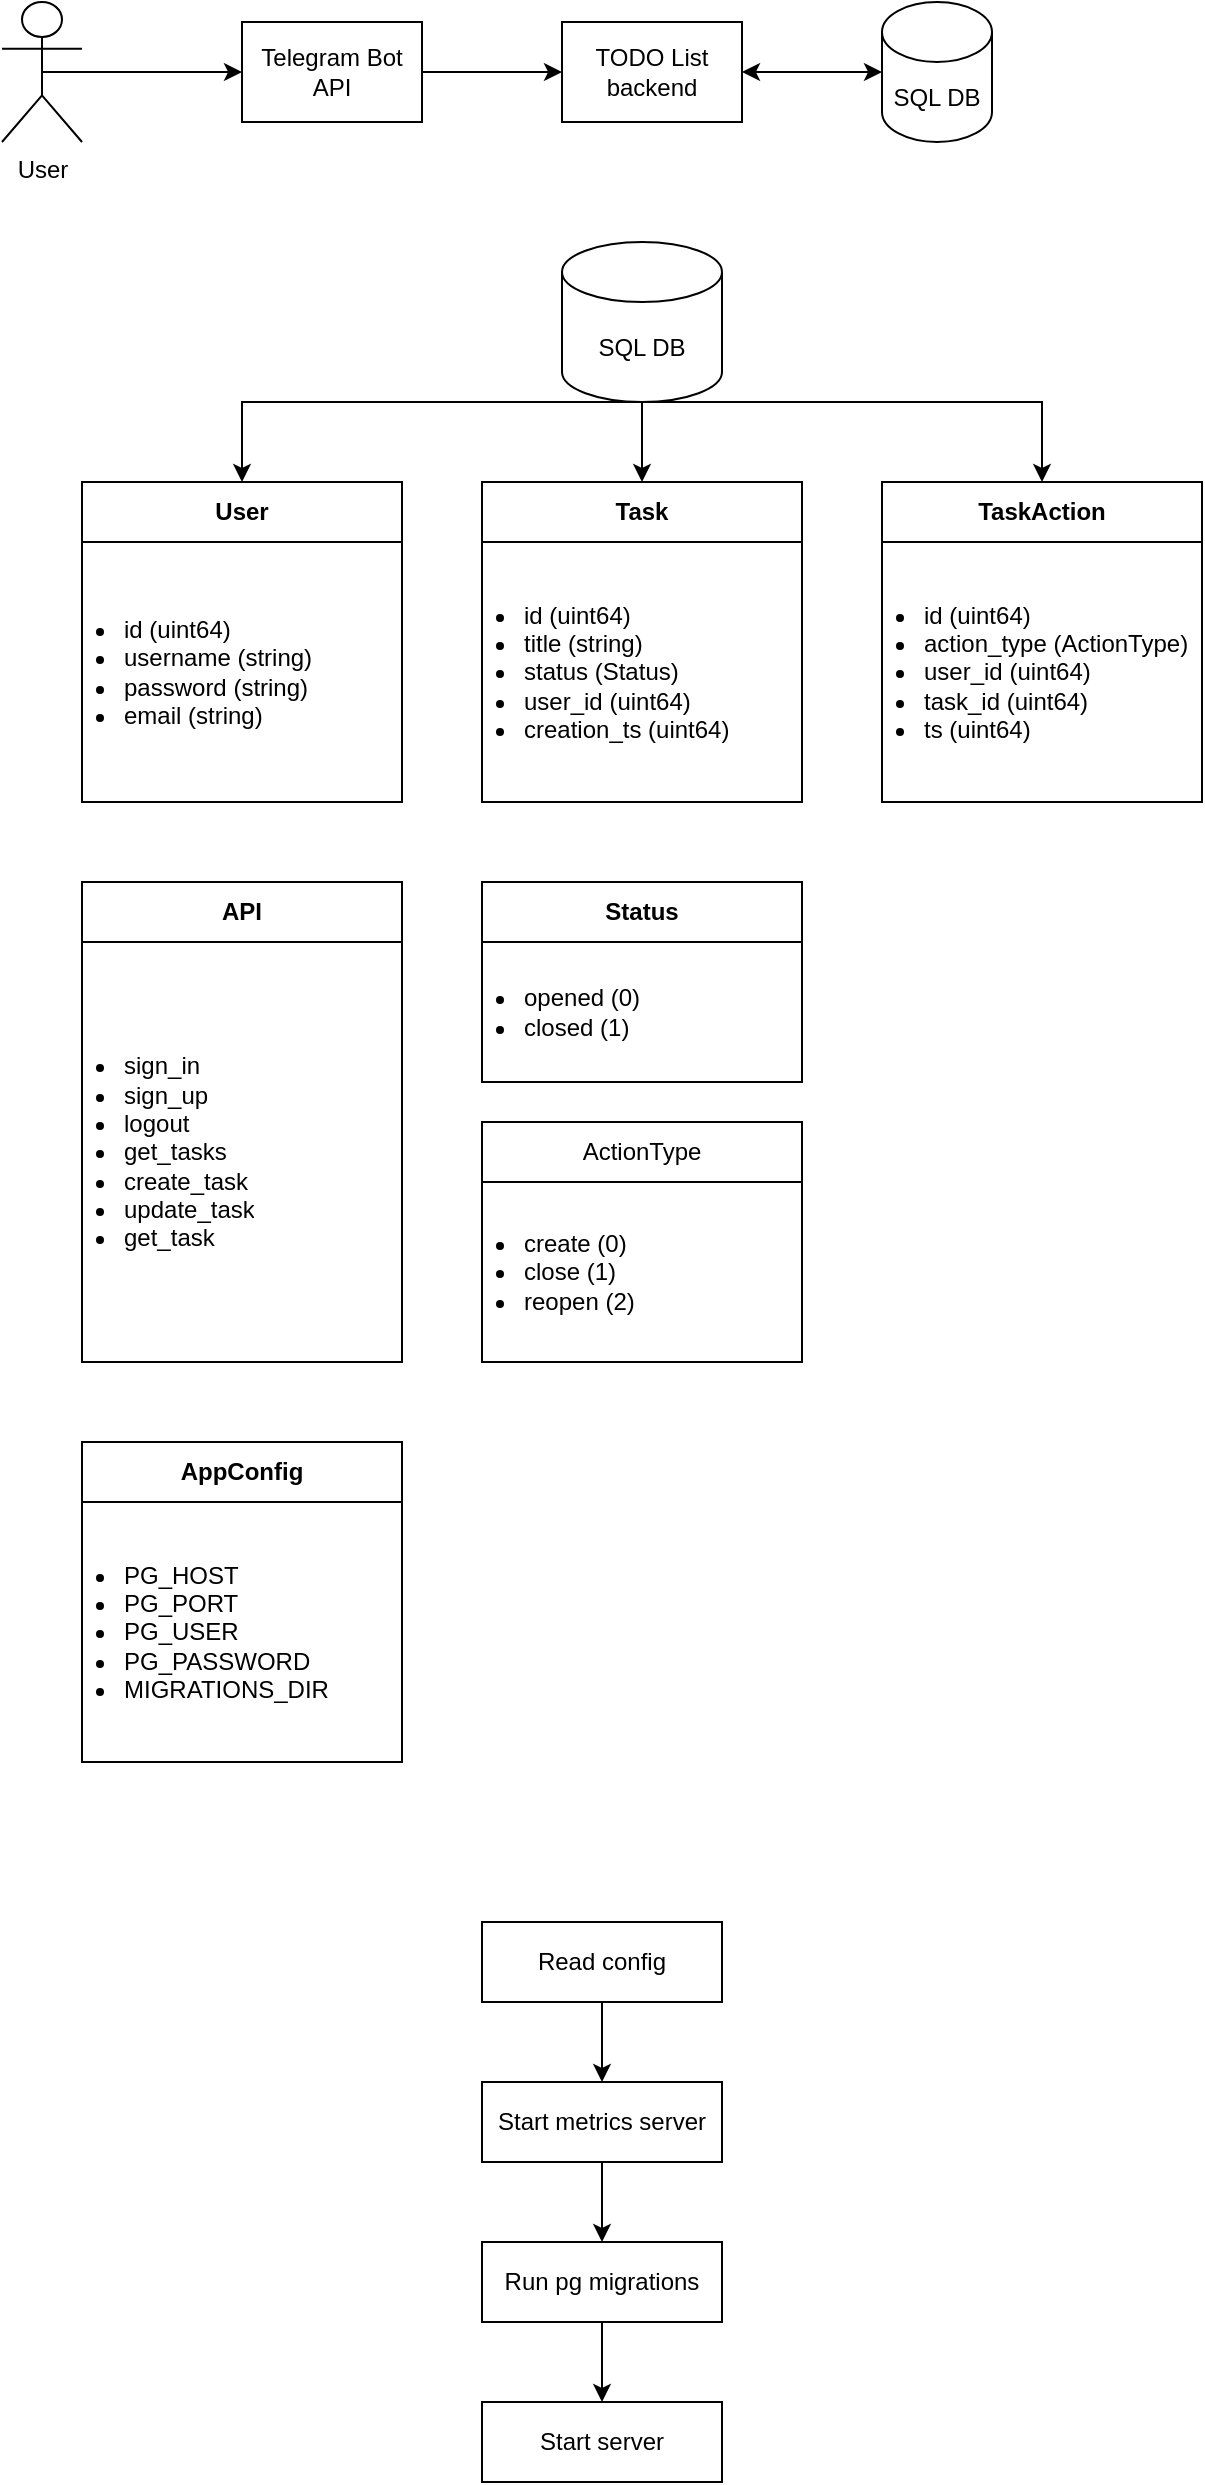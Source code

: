 <mxfile>
    <diagram name="Page-1" id="DJ6BKbwurpMSxT_SNm8M">
        <mxGraphModel dx="1680" dy="953" grid="1" gridSize="10" guides="1" tooltips="1" connect="1" arrows="1" fold="1" page="1" pageScale="1" pageWidth="850" pageHeight="1100" math="0" shadow="0">
            <root>
                <mxCell id="0"/>
                <mxCell id="1" parent="0"/>
                <mxCell id="Fuuw-LEFtnRcxWhnYX9C-4" value="&lt;b&gt;User&lt;/b&gt;" style="swimlane;fontStyle=0;childLayout=stackLayout;horizontal=1;startSize=30;horizontalStack=0;resizeParent=1;resizeParentMax=0;resizeLast=0;collapsible=1;marginBottom=0;whiteSpace=wrap;html=1;" parent="1" vertex="1">
                    <mxGeometry x="120" y="280" width="160" height="160" as="geometry"/>
                </mxCell>
                <mxCell id="Fuuw-LEFtnRcxWhnYX9C-7" value="&lt;ul style=&quot;padding-left: 15px; padding-bottom: 0px;&quot;&gt;&lt;li&gt;id (uint64)&lt;/li&gt;&lt;li&gt;username (string)&lt;/li&gt;&lt;li&gt;password (string)&lt;/li&gt;&lt;li&gt;email (string)&lt;/li&gt;&lt;/ul&gt;" style="text;strokeColor=none;fillColor=none;align=left;verticalAlign=middle;spacingLeft=4;spacingRight=4;overflow=hidden;points=[[0,0.5],[1,0.5]];portConstraint=eastwest;rotatable=0;whiteSpace=wrap;html=1;" parent="Fuuw-LEFtnRcxWhnYX9C-4" vertex="1">
                    <mxGeometry y="30" width="160" height="130" as="geometry"/>
                </mxCell>
                <mxCell id="Fuuw-LEFtnRcxWhnYX9C-8" value="&lt;b&gt;Task&lt;/b&gt;" style="swimlane;fontStyle=0;childLayout=stackLayout;horizontal=1;startSize=30;horizontalStack=0;resizeParent=1;resizeParentMax=0;resizeLast=0;collapsible=1;marginBottom=0;whiteSpace=wrap;html=1;" parent="1" vertex="1">
                    <mxGeometry x="320" y="280" width="160" height="160" as="geometry"/>
                </mxCell>
                <mxCell id="Fuuw-LEFtnRcxWhnYX9C-9" value="&lt;ul style=&quot;padding-left: 15px; padding-bottom: 0px;&quot;&gt;&lt;li&gt;id (uint64)&lt;/li&gt;&lt;li&gt;title (string)&lt;/li&gt;&lt;li&gt;status (Status)&lt;/li&gt;&lt;li&gt;user_id (uint64)&lt;/li&gt;&lt;li&gt;creation_ts (uint64)&lt;/li&gt;&lt;/ul&gt;" style="text;strokeColor=none;fillColor=none;align=left;verticalAlign=middle;spacingLeft=4;spacingRight=4;overflow=hidden;points=[[0,0.5],[1,0.5]];portConstraint=eastwest;rotatable=0;whiteSpace=wrap;html=1;" parent="Fuuw-LEFtnRcxWhnYX9C-8" vertex="1">
                    <mxGeometry y="30" width="160" height="130" as="geometry"/>
                </mxCell>
                <mxCell id="Fuuw-LEFtnRcxWhnYX9C-10" value="SQL DB" style="shape=cylinder3;whiteSpace=wrap;html=1;boundedLbl=1;backgroundOutline=1;size=15;" parent="1" vertex="1">
                    <mxGeometry x="360" y="160" width="80" height="80" as="geometry"/>
                </mxCell>
                <mxCell id="Fuuw-LEFtnRcxWhnYX9C-11" value="" style="endArrow=classic;html=1;rounded=0;exitX=0.5;exitY=1;exitDx=0;exitDy=0;exitPerimeter=0;entryX=0.5;entryY=0;entryDx=0;entryDy=0;" parent="1" source="Fuuw-LEFtnRcxWhnYX9C-10" target="Fuuw-LEFtnRcxWhnYX9C-4" edge="1">
                    <mxGeometry width="50" height="50" relative="1" as="geometry">
                        <mxPoint x="540" y="330" as="sourcePoint"/>
                        <mxPoint x="240" y="280" as="targetPoint"/>
                        <Array as="points">
                            <mxPoint x="200" y="240"/>
                        </Array>
                    </mxGeometry>
                </mxCell>
                <mxCell id="Fuuw-LEFtnRcxWhnYX9C-13" value="" style="endArrow=classic;html=1;rounded=0;" parent="1" edge="1">
                    <mxGeometry width="50" height="50" relative="1" as="geometry">
                        <mxPoint x="400" y="240" as="sourcePoint"/>
                        <mxPoint x="400" y="280" as="targetPoint"/>
                        <Array as="points"/>
                    </mxGeometry>
                </mxCell>
                <mxCell id="Fuuw-LEFtnRcxWhnYX9C-15" value="" style="endArrow=classic;html=1;rounded=0;entryX=0.5;entryY=0;entryDx=0;entryDy=0;" parent="1" target="Fuuw-LEFtnRcxWhnYX9C-19" edge="1">
                    <mxGeometry width="50" height="50" relative="1" as="geometry">
                        <mxPoint x="400" y="240" as="sourcePoint"/>
                        <mxPoint x="560" y="280" as="targetPoint"/>
                        <Array as="points">
                            <mxPoint x="600" y="240"/>
                        </Array>
                    </mxGeometry>
                </mxCell>
                <mxCell id="Fuuw-LEFtnRcxWhnYX9C-19" value="&lt;b&gt;TaskAction&lt;/b&gt;" style="swimlane;fontStyle=0;childLayout=stackLayout;horizontal=1;startSize=30;horizontalStack=0;resizeParent=1;resizeParentMax=0;resizeLast=0;collapsible=1;marginBottom=0;whiteSpace=wrap;html=1;" parent="1" vertex="1">
                    <mxGeometry x="520" y="280" width="160" height="160" as="geometry"/>
                </mxCell>
                <mxCell id="Fuuw-LEFtnRcxWhnYX9C-20" value="&lt;ul style=&quot;padding-left: 15px; padding-bottom: 0px;&quot;&gt;&lt;li&gt;id (uint64)&lt;/li&gt;&lt;li&gt;action_type (ActionType)&lt;/li&gt;&lt;li&gt;user_id (uint64)&lt;/li&gt;&lt;li&gt;task_id (uint64)&lt;/li&gt;&lt;li&gt;ts (uint64)&lt;/li&gt;&lt;/ul&gt;" style="text;strokeColor=none;fillColor=none;align=left;verticalAlign=middle;spacingLeft=4;spacingRight=4;overflow=hidden;points=[[0,0.5],[1,0.5]];portConstraint=eastwest;rotatable=0;whiteSpace=wrap;html=1;" parent="Fuuw-LEFtnRcxWhnYX9C-19" vertex="1">
                    <mxGeometry y="30" width="160" height="130" as="geometry"/>
                </mxCell>
                <mxCell id="Fuuw-LEFtnRcxWhnYX9C-24" style="edgeStyle=orthogonalEdgeStyle;rounded=0;orthogonalLoop=1;jettySize=auto;html=1;exitX=0.5;exitY=0.5;exitDx=0;exitDy=0;exitPerimeter=0;" parent="1" source="Fuuw-LEFtnRcxWhnYX9C-21" edge="1">
                    <mxGeometry relative="1" as="geometry">
                        <mxPoint x="200" y="75" as="targetPoint"/>
                    </mxGeometry>
                </mxCell>
                <mxCell id="Fuuw-LEFtnRcxWhnYX9C-21" value="User" style="shape=umlActor;verticalLabelPosition=bottom;verticalAlign=top;html=1;outlineConnect=0;" parent="1" vertex="1">
                    <mxGeometry x="80" y="40" width="40" height="70" as="geometry"/>
                </mxCell>
                <mxCell id="Fuuw-LEFtnRcxWhnYX9C-26" style="edgeStyle=orthogonalEdgeStyle;rounded=0;orthogonalLoop=1;jettySize=auto;html=1;exitX=1;exitY=0.5;exitDx=0;exitDy=0;" parent="1" source="Fuuw-LEFtnRcxWhnYX9C-25" edge="1">
                    <mxGeometry relative="1" as="geometry">
                        <mxPoint x="360" y="75" as="targetPoint"/>
                    </mxGeometry>
                </mxCell>
                <mxCell id="Fuuw-LEFtnRcxWhnYX9C-25" value="Telegram Bot API" style="rounded=0;whiteSpace=wrap;html=1;" parent="1" vertex="1">
                    <mxGeometry x="200" y="50" width="90" height="50" as="geometry"/>
                </mxCell>
                <mxCell id="Fuuw-LEFtnRcxWhnYX9C-28" value="TODO List backend" style="rounded=0;whiteSpace=wrap;html=1;" parent="1" vertex="1">
                    <mxGeometry x="360" y="50" width="90" height="50" as="geometry"/>
                </mxCell>
                <mxCell id="Fuuw-LEFtnRcxWhnYX9C-29" value="" style="endArrow=classic;startArrow=classic;html=1;rounded=0;entryX=1;entryY=0.5;entryDx=0;entryDy=0;" parent="1" target="Fuuw-LEFtnRcxWhnYX9C-28" edge="1">
                    <mxGeometry width="50" height="50" relative="1" as="geometry">
                        <mxPoint x="520" y="75" as="sourcePoint"/>
                        <mxPoint x="480" y="90" as="targetPoint"/>
                    </mxGeometry>
                </mxCell>
                <mxCell id="Fuuw-LEFtnRcxWhnYX9C-30" value="SQL DB" style="shape=cylinder3;whiteSpace=wrap;html=1;boundedLbl=1;backgroundOutline=1;size=15;" parent="1" vertex="1">
                    <mxGeometry x="520" y="40" width="55" height="70" as="geometry"/>
                </mxCell>
                <mxCell id="2" value="&lt;b&gt;API&lt;/b&gt;" style="swimlane;fontStyle=0;childLayout=stackLayout;horizontal=1;startSize=30;horizontalStack=0;resizeParent=1;resizeParentMax=0;resizeLast=0;collapsible=1;marginBottom=0;whiteSpace=wrap;html=1;" parent="1" vertex="1">
                    <mxGeometry x="120" y="480" width="160" height="240" as="geometry"/>
                </mxCell>
                <mxCell id="3" value="&lt;ul style=&quot;padding-left: 15px; padding-bottom: 0px;&quot;&gt;&lt;li&gt;sign_in&lt;/li&gt;&lt;li&gt;sign_up&lt;/li&gt;&lt;li&gt;logout&lt;/li&gt;&lt;li&gt;get_tasks&lt;/li&gt;&lt;li&gt;create_task&lt;br&gt;&lt;/li&gt;&lt;li&gt;update_task&lt;br&gt;&lt;/li&gt;&lt;li&gt;get_task&lt;/li&gt;&lt;/ul&gt;" style="text;strokeColor=none;fillColor=none;align=left;verticalAlign=middle;spacingLeft=4;spacingRight=4;overflow=hidden;points=[[0,0.5],[1,0.5]];portConstraint=eastwest;rotatable=0;whiteSpace=wrap;html=1;" parent="2" vertex="1">
                    <mxGeometry y="30" width="160" height="210" as="geometry"/>
                </mxCell>
                <mxCell id="4" value="&lt;b&gt;Status&lt;/b&gt;" style="swimlane;fontStyle=0;childLayout=stackLayout;horizontal=1;startSize=30;horizontalStack=0;resizeParent=1;resizeParentMax=0;resizeLast=0;collapsible=1;marginBottom=0;whiteSpace=wrap;html=1;" parent="1" vertex="1">
                    <mxGeometry x="320" y="480" width="160" height="100" as="geometry"/>
                </mxCell>
                <mxCell id="5" value="&lt;ul style=&quot;padding-left: 15px; padding-bottom: 0px;&quot;&gt;&lt;li&gt;opened (0)&lt;/li&gt;&lt;li&gt;closed (1)&lt;/li&gt;&lt;/ul&gt;" style="text;strokeColor=none;fillColor=none;align=left;verticalAlign=middle;spacingLeft=4;spacingRight=4;overflow=hidden;points=[[0,0.5],[1,0.5]];portConstraint=eastwest;rotatable=0;whiteSpace=wrap;html=1;spacing=2;" parent="4" vertex="1">
                    <mxGeometry y="30" width="160" height="70" as="geometry"/>
                </mxCell>
                <mxCell id="6" value="&lt;span style=&quot;text-align: left;&quot;&gt;ActionType&lt;/span&gt;" style="swimlane;fontStyle=0;childLayout=stackLayout;horizontal=1;startSize=30;horizontalStack=0;resizeParent=1;resizeParentMax=0;resizeLast=0;collapsible=1;marginBottom=0;whiteSpace=wrap;html=1;" parent="1" vertex="1">
                    <mxGeometry x="320" y="600" width="160" height="120" as="geometry"/>
                </mxCell>
                <mxCell id="7" value="&lt;ul style=&quot;padding-left: 15px; padding-bottom: 0px;&quot;&gt;&lt;li&gt;create (0)&lt;/li&gt;&lt;li&gt;close (1)&lt;/li&gt;&lt;li&gt;reopen (2)&lt;/li&gt;&lt;/ul&gt;" style="text;strokeColor=none;fillColor=none;align=left;verticalAlign=middle;spacingLeft=4;spacingRight=4;overflow=hidden;points=[[0,0.5],[1,0.5]];portConstraint=eastwest;rotatable=0;whiteSpace=wrap;html=1;spacing=2;" parent="6" vertex="1">
                    <mxGeometry y="30" width="160" height="90" as="geometry"/>
                </mxCell>
                <mxCell id="11" value="&lt;span style=&quot;text-align: left;&quot;&gt;&lt;b&gt;AppConfig&lt;/b&gt;&lt;/span&gt;" style="swimlane;fontStyle=0;childLayout=stackLayout;horizontal=1;startSize=30;horizontalStack=0;resizeParent=1;resizeParentMax=0;resizeLast=0;collapsible=1;marginBottom=0;whiteSpace=wrap;html=1;" parent="1" vertex="1">
                    <mxGeometry x="120" y="760" width="160" height="160" as="geometry"/>
                </mxCell>
                <mxCell id="12" value="&lt;ul style=&quot;padding-left: 15px; padding-bottom: 0px;&quot;&gt;&lt;li&gt;PG_HOST&lt;/li&gt;&lt;li&gt;PG_PORT&lt;/li&gt;&lt;li&gt;PG_USER&lt;/li&gt;&lt;li&gt;PG_PASSWORD&lt;/li&gt;&lt;li&gt;MIGRATIONS_DIR&lt;/li&gt;&lt;/ul&gt;" style="text;strokeColor=none;fillColor=none;align=left;verticalAlign=middle;spacingLeft=4;spacingRight=4;overflow=hidden;points=[[0,0.5],[1,0.5]];portConstraint=eastwest;rotatable=0;whiteSpace=wrap;html=1;spacing=2;" parent="11" vertex="1">
                    <mxGeometry y="30" width="160" height="130" as="geometry"/>
                </mxCell>
                <mxCell id="15" value="Read config" style="rounded=0;whiteSpace=wrap;html=1;" parent="1" vertex="1">
                    <mxGeometry x="320" y="1000" width="120" height="40" as="geometry"/>
                </mxCell>
                <mxCell id="16" value="" style="endArrow=classic;html=1;exitX=0.5;exitY=1;exitDx=0;exitDy=0;" parent="1" source="15" edge="1">
                    <mxGeometry width="50" height="50" relative="1" as="geometry">
                        <mxPoint x="410" y="1100" as="sourcePoint"/>
                        <mxPoint x="380" y="1080" as="targetPoint"/>
                    </mxGeometry>
                </mxCell>
                <mxCell id="17" value="Start metrics server" style="rounded=0;whiteSpace=wrap;html=1;" parent="1" vertex="1">
                    <mxGeometry x="320" y="1080" width="120" height="40" as="geometry"/>
                </mxCell>
                <mxCell id="18" value="" style="endArrow=classic;html=1;exitX=0.5;exitY=1;exitDx=0;exitDy=0;" parent="1" source="17" edge="1">
                    <mxGeometry width="50" height="50" relative="1" as="geometry">
                        <mxPoint x="410" y="1120" as="sourcePoint"/>
                        <mxPoint x="380" y="1160" as="targetPoint"/>
                    </mxGeometry>
                </mxCell>
                <mxCell id="19" value="Run pg migrations" style="rounded=0;whiteSpace=wrap;html=1;" parent="1" vertex="1">
                    <mxGeometry x="320" y="1160" width="120" height="40" as="geometry"/>
                </mxCell>
                <mxCell id="20" value="" style="endArrow=classic;html=1;exitX=0.5;exitY=1;exitDx=0;exitDy=0;" parent="1" source="19" target="21" edge="1">
                    <mxGeometry width="50" height="50" relative="1" as="geometry">
                        <mxPoint x="410" y="1210" as="sourcePoint"/>
                        <mxPoint x="380" y="1240" as="targetPoint"/>
                    </mxGeometry>
                </mxCell>
                <mxCell id="21" value="Start server" style="rounded=0;whiteSpace=wrap;html=1;" parent="1" vertex="1">
                    <mxGeometry x="320" y="1240" width="120" height="40" as="geometry"/>
                </mxCell>
            </root>
        </mxGraphModel>
    </diagram>
</mxfile>